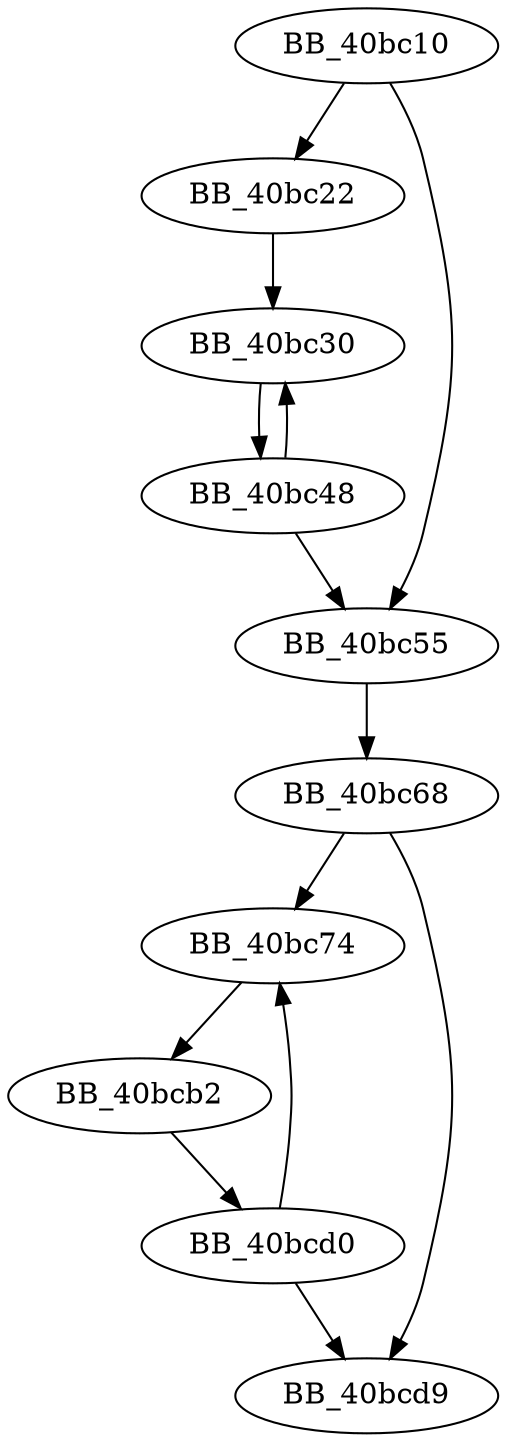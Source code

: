 DiGraph sub_40BC10{
BB_40bc10->BB_40bc22
BB_40bc10->BB_40bc55
BB_40bc22->BB_40bc30
BB_40bc30->BB_40bc48
BB_40bc48->BB_40bc30
BB_40bc48->BB_40bc55
BB_40bc55->BB_40bc68
BB_40bc68->BB_40bc74
BB_40bc68->BB_40bcd9
BB_40bc74->BB_40bcb2
BB_40bcb2->BB_40bcd0
BB_40bcd0->BB_40bc74
BB_40bcd0->BB_40bcd9
}
